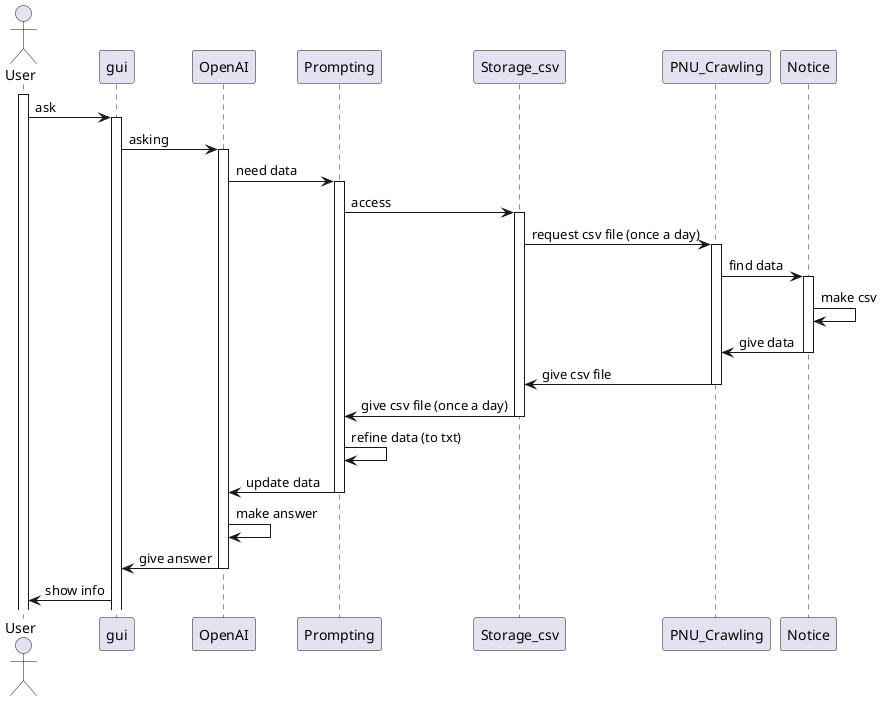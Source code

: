 @startuml

actor User
participant gui
participant OpenAI 
participant Prompting
participant Storage_csv
participant PNU_Crawling
participant Notice



activate User
User -> gui : ask
activate gui
gui -> OpenAI : asking
activate OpenAI
OpenAI -> Prompting : need data
activate Prompting
Prompting -> Storage_csv : access
activate Storage_csv
Storage_csv -> PNU_Crawling : request csv file (once a day)
activate PNU_Crawling


PNU_Crawling -> Notice : find data
activate Notice
Notice -> Notice : make csv
Notice-> PNU_Crawling : give data
deactivate Notice 


PNU_Crawling -> Storage_csv : give csv file
deactivate PNU_Crawling
Storage_csv -> Prompting : give csv file (once a day)
deactivate Storage_csv
Prompting -> Prompting : refine data (to txt)
Prompting -> OpenAI : update data
deactivate Prompting
OpenAI -> OpenAI : make answer
OpenAI -> gui : give answer
deactivate OpenAI

gui -> User : show info

deactivate OpenAI


@enduml
